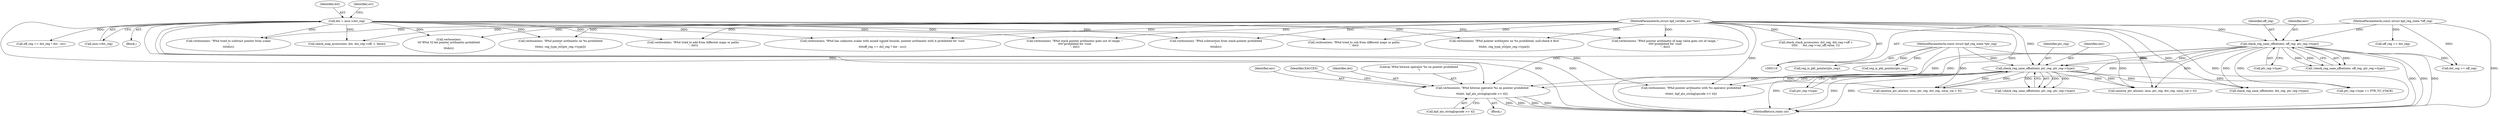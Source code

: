 digraph "0_linux_979d63d50c0c0f7bc537bf821e056cc9fe5abd38@array" {
"1000805" [label="(Call,verbose(env, \"R%d bitwise operator %s on pointer prohibited\n\",\n\t\t\tdst, bpf_alu_string[opcode >> 4]))"];
"1000350" [label="(Call,check_reg_sane_offset(env, off_reg, ptr_reg->type))"];
"1000120" [label="(MethodParameterIn,struct bpf_verifier_env *env)"];
"1000123" [label="(MethodParameterIn,const struct bpf_reg_state *off_reg)"];
"1000357" [label="(Call,check_reg_sane_offset(env, ptr_reg, ptr_reg->type))"];
"1000122" [label="(MethodParameterIn,const struct bpf_reg_state *ptr_reg)"];
"1000204" [label="(Call,dst = insn->dst_reg)"];
"1000385" [label="(Call,verbose(env, \"R%d tried to add from different maps or paths\n\", dst))"];
"1000349" [label="(Call,!check_reg_sane_offset(env, off_reg, ptr_reg->type))"];
"1000319" [label="(Call,verbose(env, \"R%d has unknown scalar with mixed signed bounds, pointer arithmetic with it prohibited for !root\n\",\n\t\t\t\toff_reg == dst_reg ? dst : src))"];
"1000122" [label="(MethodParameterIn,const struct bpf_reg_state *ptr_reg)"];
"1000273" [label="(Call,verbose(env, \"R%d pointer arithmetic on %s prohibited, null-check it first\n\",\n\t\t\tdst, reg_type_str[ptr_reg->type]))"];
"1000360" [label="(Call,ptr_reg->type)"];
"1000372" [label="(Call,sanitize_ptr_alu(env, insn, ptr_reg, dst_reg, smin_val < 0))"];
"1000781" [label="(Call,reg_is_pkt_pointer(ptr_reg))"];
"1000206" [label="(Call,insn->dst_reg)"];
"1000205" [label="(Identifier,dst)"];
"1000204" [label="(Call,dst = insn->dst_reg)"];
"1000323" [label="(Call,off_reg == dst_reg)"];
"1000120" [label="(MethodParameterIn,struct bpf_verifier_env *env)"];
"1000574" [label="(Call,sanitize_ptr_alu(env, insn, ptr_reg, dst_reg, smin_val < 0))"];
"1000353" [label="(Call,ptr_reg->type)"];
"1000884" [label="(Call,check_stack_access(env, dst_reg, dst_reg->off +\n\t\t\t\t\t      dst_reg->var_off.value, 1))"];
"1000898" [label="(Call,verbose(env, \"R%d stack pointer arithmetic goes out of range, \"\n\t\t\t\t\"prohibited for !root\n\", dst))"];
"1000359" [label="(Identifier,ptr_reg)"];
"1000816" [label="(Identifier,EACCES)"];
"1000289" [label="(Call,verbose(env, \"R%d pointer arithmetic on %s prohibited\n\",\n\t\t\tdst, reg_type_str[ptr_reg->type]))"];
"1000211" [label="(Identifier,src)"];
"1000124" [label="(Block,)"];
"1000907" [label="(MethodReturn,static int)"];
"1000860" [label="(Call,check_map_access(env, dst, dst_reg->off, 1, false))"];
"1000554" [label="(Call,reg_is_pkt_pointer(ptr_reg))"];
"1000805" [label="(Call,verbose(env, \"R%d bitwise operator %s on pointer prohibited\n\",\n\t\t\tdst, bpf_alu_string[opcode >> 4]))"];
"1000322" [label="(Call,off_reg == dst_reg ? dst : src)"];
"1000809" [label="(Call,bpf_alu_string[opcode >> 4])"];
"1000587" [label="(Call,verbose(env, \"R%d tried to sub from different maps or paths\n\", dst))"];
"1000869" [label="(Call,verbose(env, \"R%d pointer arithmetic of map value goes out of range, \"\n\t\t\t\t\"prohibited for !root\n\", dst))"];
"1000350" [label="(Call,check_reg_sane_offset(env, off_reg, ptr_reg->type))"];
"1000808" [label="(Identifier,dst)"];
"1000806" [label="(Identifier,env)"];
"1000358" [label="(Identifier,env)"];
"1000368" [label="(Block,)"];
"1000818" [label="(Call,verbose(env, \"R%d pointer arithmetic with %s operator prohibited\n\",\n\t\t\tdst, bpf_alu_string[opcode >> 4]))"];
"1000598" [label="(Call,verbose(env, \"R%d tried to subtract pointer from scalar\n\",\n\t\t\t\tdst))"];
"1000260" [label="(Call,verbose(env,\n\t\t\t\"R%d 32-bit pointer arithmetic prohibited\n\",\n\t\t\tdst))"];
"1000807" [label="(Literal,\"R%d bitwise operator %s on pointer prohibited\n\")"];
"1000357" [label="(Call,check_reg_sane_offset(env, ptr_reg, ptr_reg->type))"];
"1000832" [label="(Call,check_reg_sane_offset(env, dst_reg, ptr_reg->type))"];
"1000356" [label="(Call,!check_reg_sane_offset(env, ptr_reg, ptr_reg->type))"];
"1000606" [label="(Call,ptr_reg->type == PTR_TO_STACK)"];
"1000352" [label="(Identifier,off_reg)"];
"1000123" [label="(MethodParameterIn,const struct bpf_reg_state *off_reg)"];
"1000351" [label="(Identifier,env)"];
"1000612" [label="(Call,verbose(env, \"R%d subtraction from stack pointer prohibited\n\",\n\t\t\t\tdst))"];
"1000594" [label="(Call,dst_reg == off_reg)"];
"1000805" -> "1000368"  [label="AST: "];
"1000805" -> "1000809"  [label="CFG: "];
"1000806" -> "1000805"  [label="AST: "];
"1000807" -> "1000805"  [label="AST: "];
"1000808" -> "1000805"  [label="AST: "];
"1000809" -> "1000805"  [label="AST: "];
"1000816" -> "1000805"  [label="CFG: "];
"1000805" -> "1000907"  [label="DDG: "];
"1000805" -> "1000907"  [label="DDG: "];
"1000805" -> "1000907"  [label="DDG: "];
"1000805" -> "1000907"  [label="DDG: "];
"1000350" -> "1000805"  [label="DDG: "];
"1000357" -> "1000805"  [label="DDG: "];
"1000120" -> "1000805"  [label="DDG: "];
"1000204" -> "1000805"  [label="DDG: "];
"1000350" -> "1000349"  [label="AST: "];
"1000350" -> "1000353"  [label="CFG: "];
"1000351" -> "1000350"  [label="AST: "];
"1000352" -> "1000350"  [label="AST: "];
"1000353" -> "1000350"  [label="AST: "];
"1000349" -> "1000350"  [label="CFG: "];
"1000350" -> "1000907"  [label="DDG: "];
"1000350" -> "1000907"  [label="DDG: "];
"1000350" -> "1000907"  [label="DDG: "];
"1000350" -> "1000349"  [label="DDG: "];
"1000350" -> "1000349"  [label="DDG: "];
"1000350" -> "1000349"  [label="DDG: "];
"1000120" -> "1000350"  [label="DDG: "];
"1000123" -> "1000350"  [label="DDG: "];
"1000350" -> "1000357"  [label="DDG: "];
"1000350" -> "1000357"  [label="DDG: "];
"1000350" -> "1000372"  [label="DDG: "];
"1000350" -> "1000574"  [label="DDG: "];
"1000350" -> "1000594"  [label="DDG: "];
"1000350" -> "1000606"  [label="DDG: "];
"1000350" -> "1000818"  [label="DDG: "];
"1000350" -> "1000832"  [label="DDG: "];
"1000120" -> "1000119"  [label="AST: "];
"1000120" -> "1000907"  [label="DDG: "];
"1000120" -> "1000260"  [label="DDG: "];
"1000120" -> "1000273"  [label="DDG: "];
"1000120" -> "1000289"  [label="DDG: "];
"1000120" -> "1000319"  [label="DDG: "];
"1000120" -> "1000357"  [label="DDG: "];
"1000120" -> "1000372"  [label="DDG: "];
"1000120" -> "1000385"  [label="DDG: "];
"1000120" -> "1000574"  [label="DDG: "];
"1000120" -> "1000587"  [label="DDG: "];
"1000120" -> "1000598"  [label="DDG: "];
"1000120" -> "1000612"  [label="DDG: "];
"1000120" -> "1000818"  [label="DDG: "];
"1000120" -> "1000832"  [label="DDG: "];
"1000120" -> "1000860"  [label="DDG: "];
"1000120" -> "1000869"  [label="DDG: "];
"1000120" -> "1000884"  [label="DDG: "];
"1000120" -> "1000898"  [label="DDG: "];
"1000123" -> "1000119"  [label="AST: "];
"1000123" -> "1000907"  [label="DDG: "];
"1000123" -> "1000323"  [label="DDG: "];
"1000123" -> "1000594"  [label="DDG: "];
"1000357" -> "1000356"  [label="AST: "];
"1000357" -> "1000360"  [label="CFG: "];
"1000358" -> "1000357"  [label="AST: "];
"1000359" -> "1000357"  [label="AST: "];
"1000360" -> "1000357"  [label="AST: "];
"1000356" -> "1000357"  [label="CFG: "];
"1000357" -> "1000907"  [label="DDG: "];
"1000357" -> "1000907"  [label="DDG: "];
"1000357" -> "1000907"  [label="DDG: "];
"1000357" -> "1000356"  [label="DDG: "];
"1000357" -> "1000356"  [label="DDG: "];
"1000357" -> "1000356"  [label="DDG: "];
"1000122" -> "1000357"  [label="DDG: "];
"1000357" -> "1000372"  [label="DDG: "];
"1000357" -> "1000372"  [label="DDG: "];
"1000357" -> "1000574"  [label="DDG: "];
"1000357" -> "1000574"  [label="DDG: "];
"1000357" -> "1000606"  [label="DDG: "];
"1000357" -> "1000818"  [label="DDG: "];
"1000357" -> "1000832"  [label="DDG: "];
"1000122" -> "1000119"  [label="AST: "];
"1000122" -> "1000907"  [label="DDG: "];
"1000122" -> "1000372"  [label="DDG: "];
"1000122" -> "1000554"  [label="DDG: "];
"1000122" -> "1000574"  [label="DDG: "];
"1000122" -> "1000781"  [label="DDG: "];
"1000204" -> "1000124"  [label="AST: "];
"1000204" -> "1000206"  [label="CFG: "];
"1000205" -> "1000204"  [label="AST: "];
"1000206" -> "1000204"  [label="AST: "];
"1000211" -> "1000204"  [label="CFG: "];
"1000204" -> "1000907"  [label="DDG: "];
"1000204" -> "1000907"  [label="DDG: "];
"1000204" -> "1000260"  [label="DDG: "];
"1000204" -> "1000273"  [label="DDG: "];
"1000204" -> "1000289"  [label="DDG: "];
"1000204" -> "1000319"  [label="DDG: "];
"1000204" -> "1000322"  [label="DDG: "];
"1000204" -> "1000385"  [label="DDG: "];
"1000204" -> "1000587"  [label="DDG: "];
"1000204" -> "1000598"  [label="DDG: "];
"1000204" -> "1000612"  [label="DDG: "];
"1000204" -> "1000818"  [label="DDG: "];
"1000204" -> "1000860"  [label="DDG: "];
"1000204" -> "1000869"  [label="DDG: "];
"1000204" -> "1000898"  [label="DDG: "];
}
